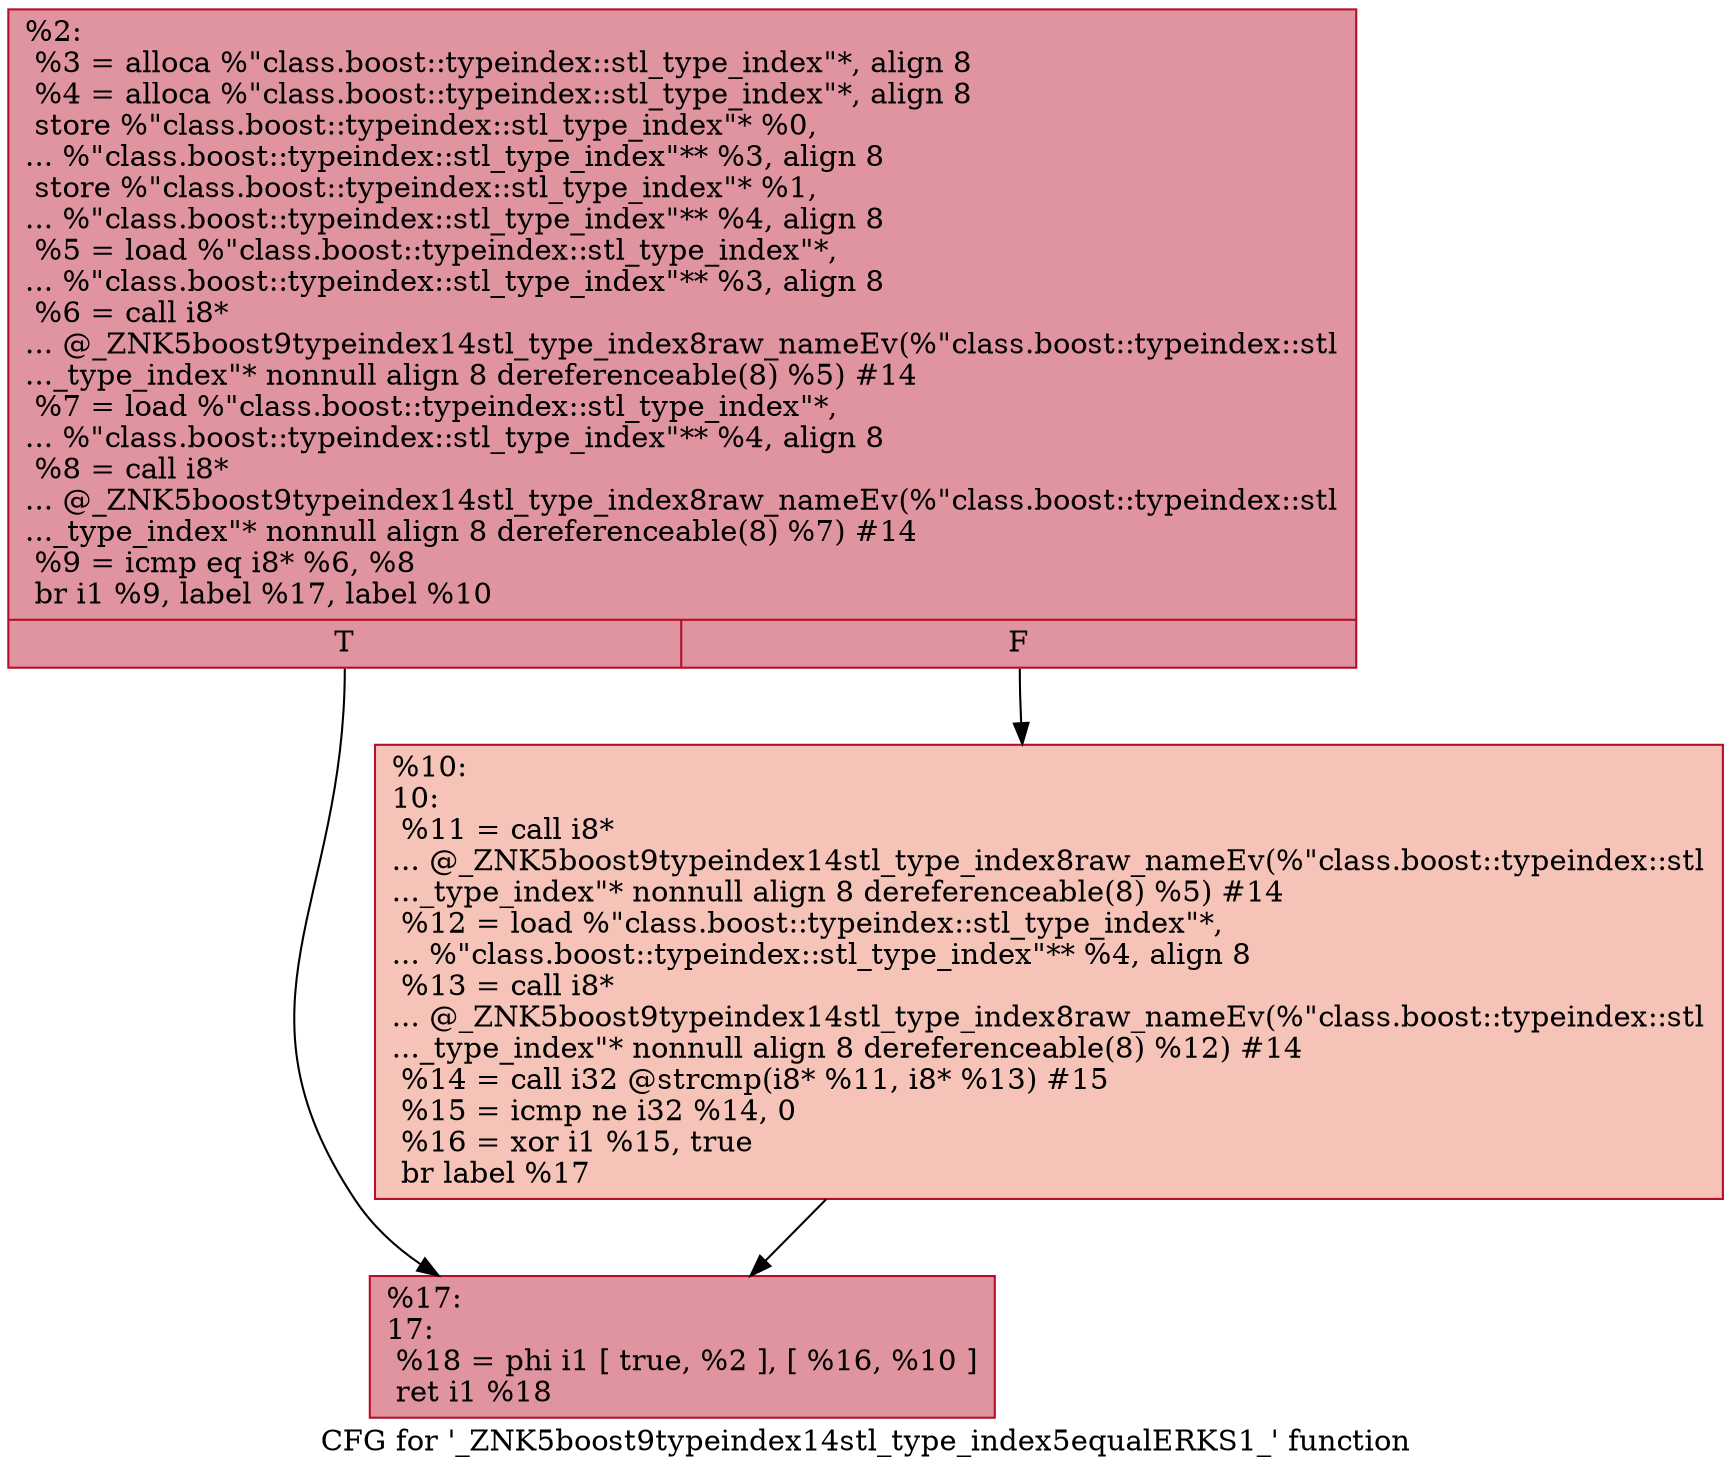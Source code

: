 digraph "CFG for '_ZNK5boost9typeindex14stl_type_index5equalERKS1_' function" {
	label="CFG for '_ZNK5boost9typeindex14stl_type_index5equalERKS1_' function";

	Node0x55aa9bb836c0 [shape=record,color="#b70d28ff", style=filled, fillcolor="#b70d2870",label="{%2:\l  %3 = alloca %\"class.boost::typeindex::stl_type_index\"*, align 8\l  %4 = alloca %\"class.boost::typeindex::stl_type_index\"*, align 8\l  store %\"class.boost::typeindex::stl_type_index\"* %0,\l... %\"class.boost::typeindex::stl_type_index\"** %3, align 8\l  store %\"class.boost::typeindex::stl_type_index\"* %1,\l... %\"class.boost::typeindex::stl_type_index\"** %4, align 8\l  %5 = load %\"class.boost::typeindex::stl_type_index\"*,\l... %\"class.boost::typeindex::stl_type_index\"** %3, align 8\l  %6 = call i8*\l... @_ZNK5boost9typeindex14stl_type_index8raw_nameEv(%\"class.boost::typeindex::stl\l..._type_index\"* nonnull align 8 dereferenceable(8) %5) #14\l  %7 = load %\"class.boost::typeindex::stl_type_index\"*,\l... %\"class.boost::typeindex::stl_type_index\"** %4, align 8\l  %8 = call i8*\l... @_ZNK5boost9typeindex14stl_type_index8raw_nameEv(%\"class.boost::typeindex::stl\l..._type_index\"* nonnull align 8 dereferenceable(8) %7) #14\l  %9 = icmp eq i8* %6, %8\l  br i1 %9, label %17, label %10\l|{<s0>T|<s1>F}}"];
	Node0x55aa9bb836c0:s0 -> Node0x55aa9bb837f0;
	Node0x55aa9bb836c0:s1 -> Node0x55aa9bb83d60;
	Node0x55aa9bb83d60 [shape=record,color="#b70d28ff", style=filled, fillcolor="#e8765c70",label="{%10:\l10:                                               \l  %11 = call i8*\l... @_ZNK5boost9typeindex14stl_type_index8raw_nameEv(%\"class.boost::typeindex::stl\l..._type_index\"* nonnull align 8 dereferenceable(8) %5) #14\l  %12 = load %\"class.boost::typeindex::stl_type_index\"*,\l... %\"class.boost::typeindex::stl_type_index\"** %4, align 8\l  %13 = call i8*\l... @_ZNK5boost9typeindex14stl_type_index8raw_nameEv(%\"class.boost::typeindex::stl\l..._type_index\"* nonnull align 8 dereferenceable(8) %12) #14\l  %14 = call i32 @strcmp(i8* %11, i8* %13) #15\l  %15 = icmp ne i32 %14, 0\l  %16 = xor i1 %15, true\l  br label %17\l}"];
	Node0x55aa9bb83d60 -> Node0x55aa9bb837f0;
	Node0x55aa9bb837f0 [shape=record,color="#b70d28ff", style=filled, fillcolor="#b70d2870",label="{%17:\l17:                                               \l  %18 = phi i1 [ true, %2 ], [ %16, %10 ]\l  ret i1 %18\l}"];
}
